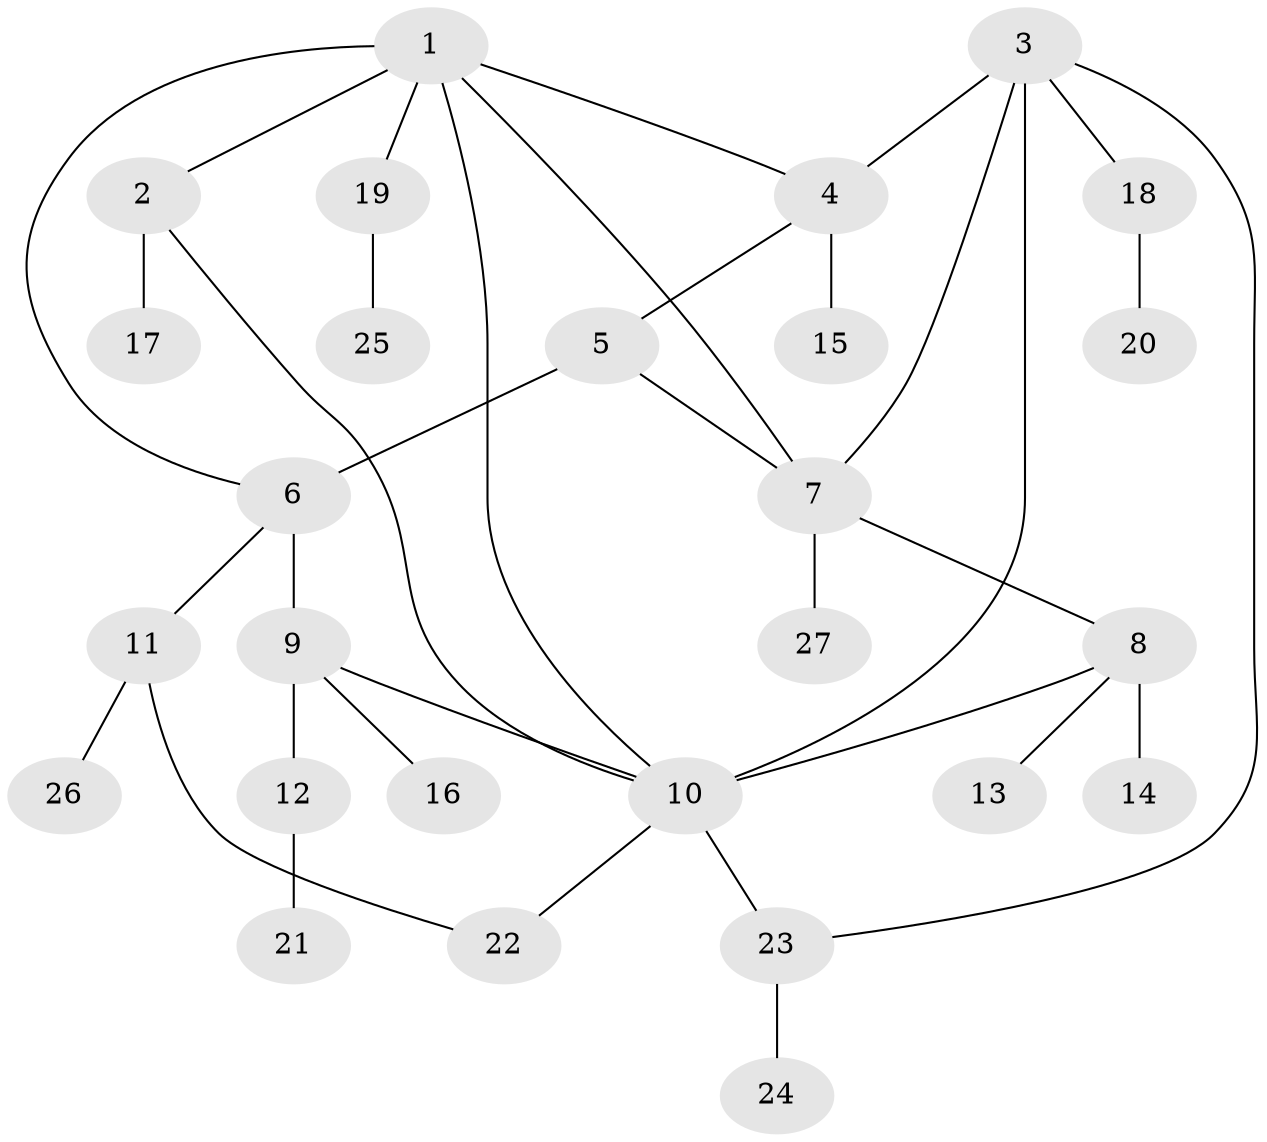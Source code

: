 // original degree distribution, {7: 0.05555555555555555, 5: 0.05555555555555555, 3: 0.07407407407407407, 8: 0.018518518518518517, 6: 0.037037037037037035, 4: 0.037037037037037035, 1: 0.5555555555555556, 2: 0.16666666666666666}
// Generated by graph-tools (version 1.1) at 2025/37/03/09/25 02:37:44]
// undirected, 27 vertices, 35 edges
graph export_dot {
graph [start="1"]
  node [color=gray90,style=filled];
  1;
  2;
  3;
  4;
  5;
  6;
  7;
  8;
  9;
  10;
  11;
  12;
  13;
  14;
  15;
  16;
  17;
  18;
  19;
  20;
  21;
  22;
  23;
  24;
  25;
  26;
  27;
  1 -- 2 [weight=1.0];
  1 -- 4 [weight=1.0];
  1 -- 6 [weight=1.0];
  1 -- 7 [weight=1.0];
  1 -- 10 [weight=1.0];
  1 -- 19 [weight=1.0];
  2 -- 10 [weight=1.0];
  2 -- 17 [weight=4.0];
  3 -- 4 [weight=1.0];
  3 -- 7 [weight=1.0];
  3 -- 10 [weight=2.0];
  3 -- 18 [weight=1.0];
  3 -- 23 [weight=1.0];
  4 -- 5 [weight=1.0];
  4 -- 15 [weight=1.0];
  5 -- 6 [weight=4.0];
  5 -- 7 [weight=1.0];
  6 -- 9 [weight=1.0];
  6 -- 11 [weight=1.0];
  7 -- 8 [weight=1.0];
  7 -- 27 [weight=1.0];
  8 -- 10 [weight=1.0];
  8 -- 13 [weight=1.0];
  8 -- 14 [weight=1.0];
  9 -- 10 [weight=1.0];
  9 -- 12 [weight=1.0];
  9 -- 16 [weight=1.0];
  10 -- 22 [weight=1.0];
  10 -- 23 [weight=1.0];
  11 -- 22 [weight=1.0];
  11 -- 26 [weight=1.0];
  12 -- 21 [weight=1.0];
  18 -- 20 [weight=1.0];
  19 -- 25 [weight=1.0];
  23 -- 24 [weight=1.0];
}
